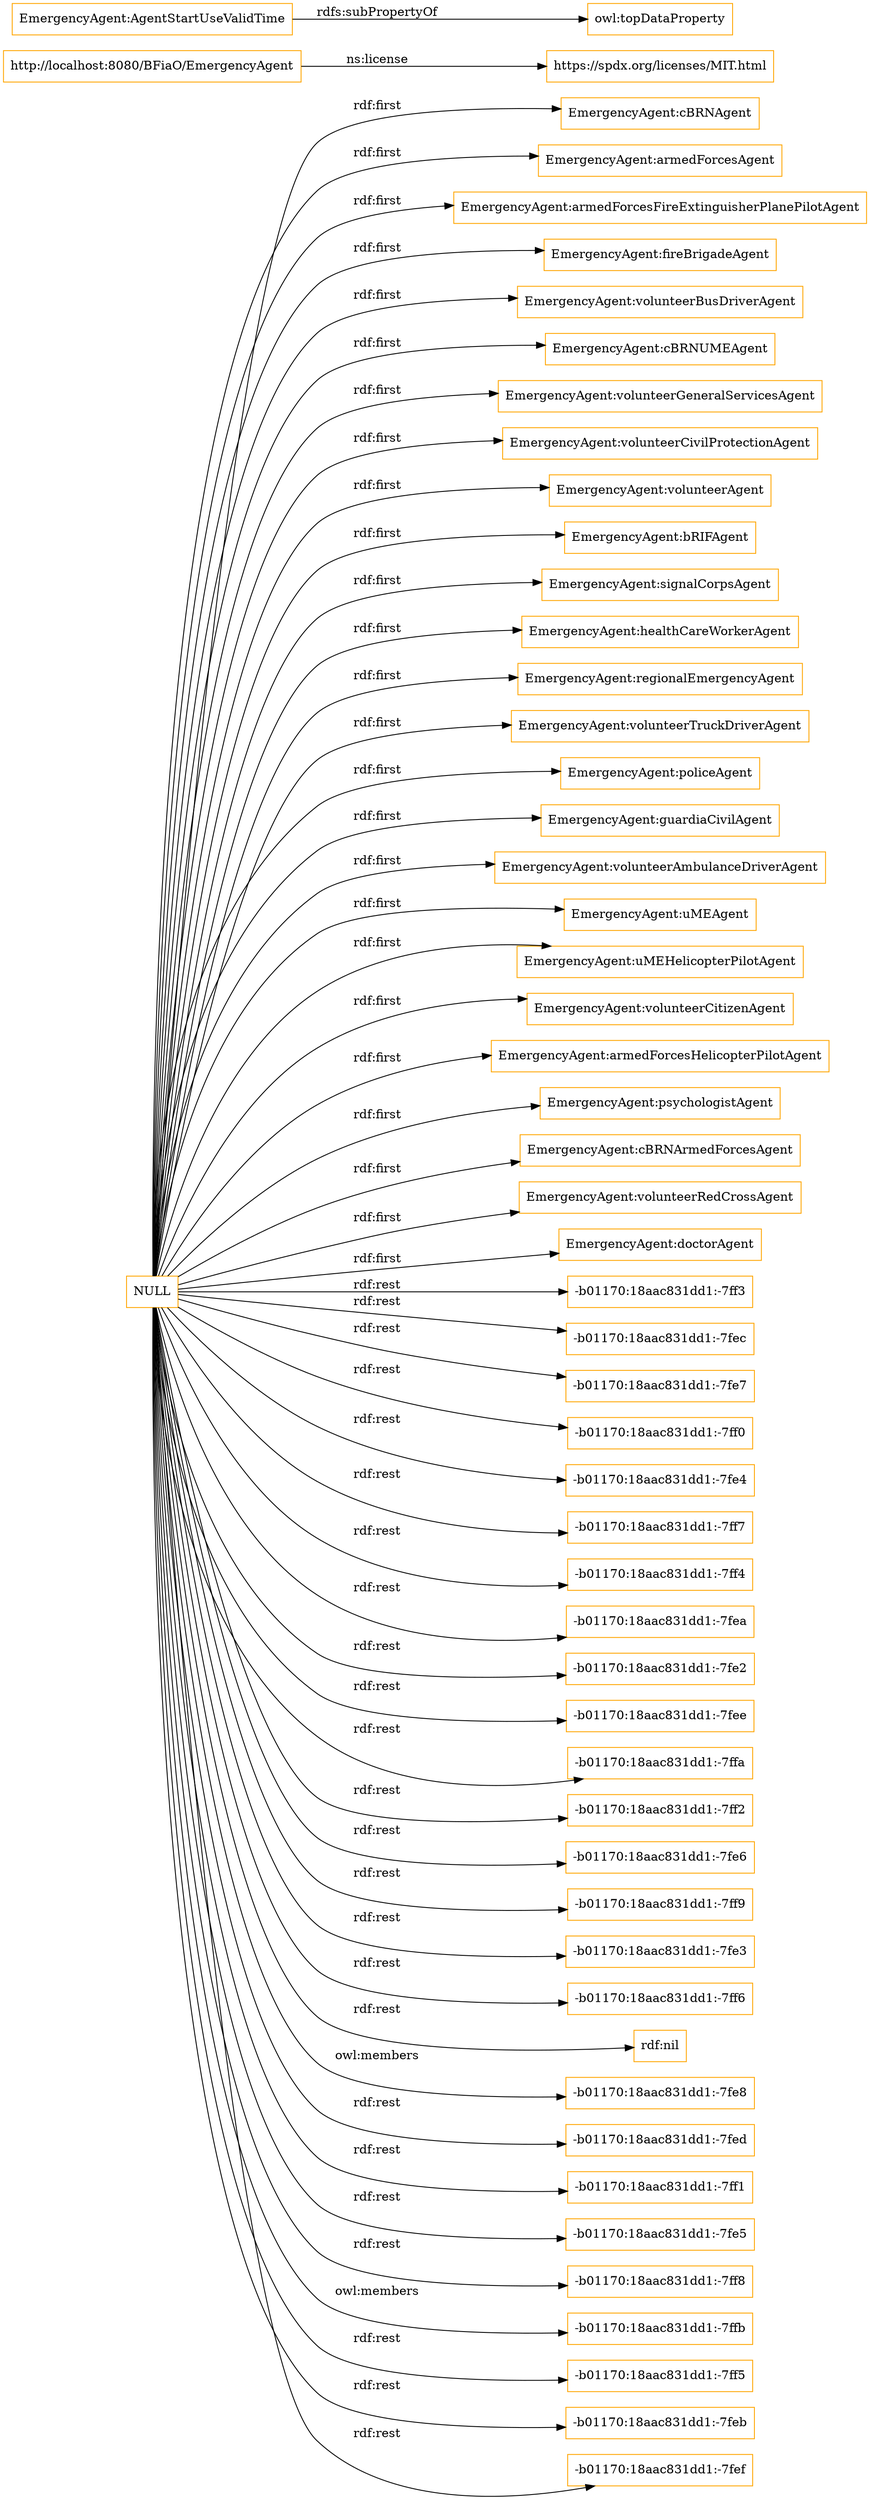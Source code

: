 digraph ar2dtool_diagram { 
rankdir=LR;
size="1501"
node [shape = rectangle, color="orange"]; "EmergencyAgent:cBRNAgent" "EmergencyAgent:armedForcesAgent" "EmergencyAgent:armedForcesFireExtinguisherPlanePilotAgent" "EmergencyAgent:fireBrigadeAgent" "EmergencyAgent:volunteerBusDriverAgent" "EmergencyAgent:cBRNUMEAgent" "EmergencyAgent:volunteerGeneralServicesAgent" "EmergencyAgent:volunteerCivilProtectionAgent" "EmergencyAgent:volunteerAgent" "EmergencyAgent:bRIFAgent" "EmergencyAgent:signalCorpsAgent" "EmergencyAgent:healthCareWorkerAgent" "EmergencyAgent:regionalEmergencyAgent" "EmergencyAgent:volunteerTruckDriverAgent" "EmergencyAgent:policeAgent" "EmergencyAgent:guardiaCivilAgent" "EmergencyAgent:volunteerAmbulanceDriverAgent" "EmergencyAgent:uMEAgent" "EmergencyAgent:uMEHelicopterPilotAgent" "EmergencyAgent:volunteerCitizenAgent" "EmergencyAgent:armedForcesHelicopterPilotAgent" "EmergencyAgent:psychologistAgent" "EmergencyAgent:cBRNArmedForcesAgent" "EmergencyAgent:volunteerRedCrossAgent" "EmergencyAgent:doctorAgent" ; /*classes style*/
	"http://localhost:8080/BFiaO/EmergencyAgent" -> "https://spdx.org/licenses/MIT.html" [ label = "ns:license" ];
	"NULL" -> "EmergencyAgent:volunteerTruckDriverAgent" [ label = "rdf:first" ];
	"NULL" -> "-b01170:18aac831dd1:-7ff3" [ label = "rdf:rest" ];
	"NULL" -> "-b01170:18aac831dd1:-7fec" [ label = "rdf:rest" ];
	"NULL" -> "-b01170:18aac831dd1:-7fe7" [ label = "rdf:rest" ];
	"NULL" -> "-b01170:18aac831dd1:-7ff0" [ label = "rdf:rest" ];
	"NULL" -> "-b01170:18aac831dd1:-7fe4" [ label = "rdf:rest" ];
	"NULL" -> "-b01170:18aac831dd1:-7ff7" [ label = "rdf:rest" ];
	"NULL" -> "EmergencyAgent:uMEHelicopterPilotAgent" [ label = "rdf:first" ];
	"NULL" -> "EmergencyAgent:bRIFAgent" [ label = "rdf:first" ];
	"NULL" -> "EmergencyAgent:volunteerGeneralServicesAgent" [ label = "rdf:first" ];
	"NULL" -> "-b01170:18aac831dd1:-7ff4" [ label = "rdf:rest" ];
	"NULL" -> "EmergencyAgent:cBRNArmedForcesAgent" [ label = "rdf:first" ];
	"NULL" -> "-b01170:18aac831dd1:-7fea" [ label = "rdf:rest" ];
	"NULL" -> "EmergencyAgent:regionalEmergencyAgent" [ label = "rdf:first" ];
	"NULL" -> "-b01170:18aac831dd1:-7fe2" [ label = "rdf:rest" ];
	"NULL" -> "EmergencyAgent:fireBrigadeAgent" [ label = "rdf:first" ];
	"NULL" -> "EmergencyAgent:volunteerRedCrossAgent" [ label = "rdf:first" ];
	"NULL" -> "-b01170:18aac831dd1:-7fee" [ label = "rdf:rest" ];
	"NULL" -> "-b01170:18aac831dd1:-7ffa" [ label = "rdf:rest" ];
	"NULL" -> "-b01170:18aac831dd1:-7ff2" [ label = "rdf:rest" ];
	"NULL" -> "-b01170:18aac831dd1:-7fe6" [ label = "rdf:rest" ];
	"NULL" -> "-b01170:18aac831dd1:-7ff9" [ label = "rdf:rest" ];
	"NULL" -> "-b01170:18aac831dd1:-7fe3" [ label = "rdf:rest" ];
	"NULL" -> "-b01170:18aac831dd1:-7ff6" [ label = "rdf:rest" ];
	"NULL" -> "EmergencyAgent:armedForcesHelicopterPilotAgent" [ label = "rdf:first" ];
	"NULL" -> "rdf:nil" [ label = "rdf:rest" ];
	"NULL" -> "EmergencyAgent:doctorAgent" [ label = "rdf:first" ];
	"NULL" -> "-b01170:18aac831dd1:-7fe8" [ label = "owl:members" ];
	"NULL" -> "EmergencyAgent:guardiaCivilAgent" [ label = "rdf:first" ];
	"NULL" -> "EmergencyAgent:psychologistAgent" [ label = "rdf:first" ];
	"NULL" -> "-b01170:18aac831dd1:-7fed" [ label = "rdf:rest" ];
	"NULL" -> "EmergencyAgent:cBRNAgent" [ label = "rdf:first" ];
	"NULL" -> "EmergencyAgent:healthCareWorkerAgent" [ label = "rdf:first" ];
	"NULL" -> "EmergencyAgent:armedForcesAgent" [ label = "rdf:first" ];
	"NULL" -> "-b01170:18aac831dd1:-7ff1" [ label = "rdf:rest" ];
	"NULL" -> "EmergencyAgent:policeAgent" [ label = "rdf:first" ];
	"NULL" -> "-b01170:18aac831dd1:-7fe5" [ label = "rdf:rest" ];
	"NULL" -> "-b01170:18aac831dd1:-7ff8" [ label = "rdf:rest" ];
	"NULL" -> "EmergencyAgent:volunteerAgent" [ label = "rdf:first" ];
	"NULL" -> "-b01170:18aac831dd1:-7ffb" [ label = "owl:members" ];
	"NULL" -> "EmergencyAgent:volunteerAmbulanceDriverAgent" [ label = "rdf:first" ];
	"NULL" -> "-b01170:18aac831dd1:-7ff5" [ label = "rdf:rest" ];
	"NULL" -> "EmergencyAgent:signalCorpsAgent" [ label = "rdf:first" ];
	"NULL" -> "EmergencyAgent:volunteerBusDriverAgent" [ label = "rdf:first" ];
	"NULL" -> "EmergencyAgent:uMEAgent" [ label = "rdf:first" ];
	"NULL" -> "EmergencyAgent:volunteerCitizenAgent" [ label = "rdf:first" ];
	"NULL" -> "-b01170:18aac831dd1:-7feb" [ label = "rdf:rest" ];
	"NULL" -> "EmergencyAgent:volunteerCivilProtectionAgent" [ label = "rdf:first" ];
	"NULL" -> "EmergencyAgent:cBRNUMEAgent" [ label = "rdf:first" ];
	"NULL" -> "EmergencyAgent:armedForcesFireExtinguisherPlanePilotAgent" [ label = "rdf:first" ];
	"NULL" -> "-b01170:18aac831dd1:-7fef" [ label = "rdf:rest" ];
	"EmergencyAgent:AgentStartUseValidTime" -> "owl:topDataProperty" [ label = "rdfs:subPropertyOf" ];

}
